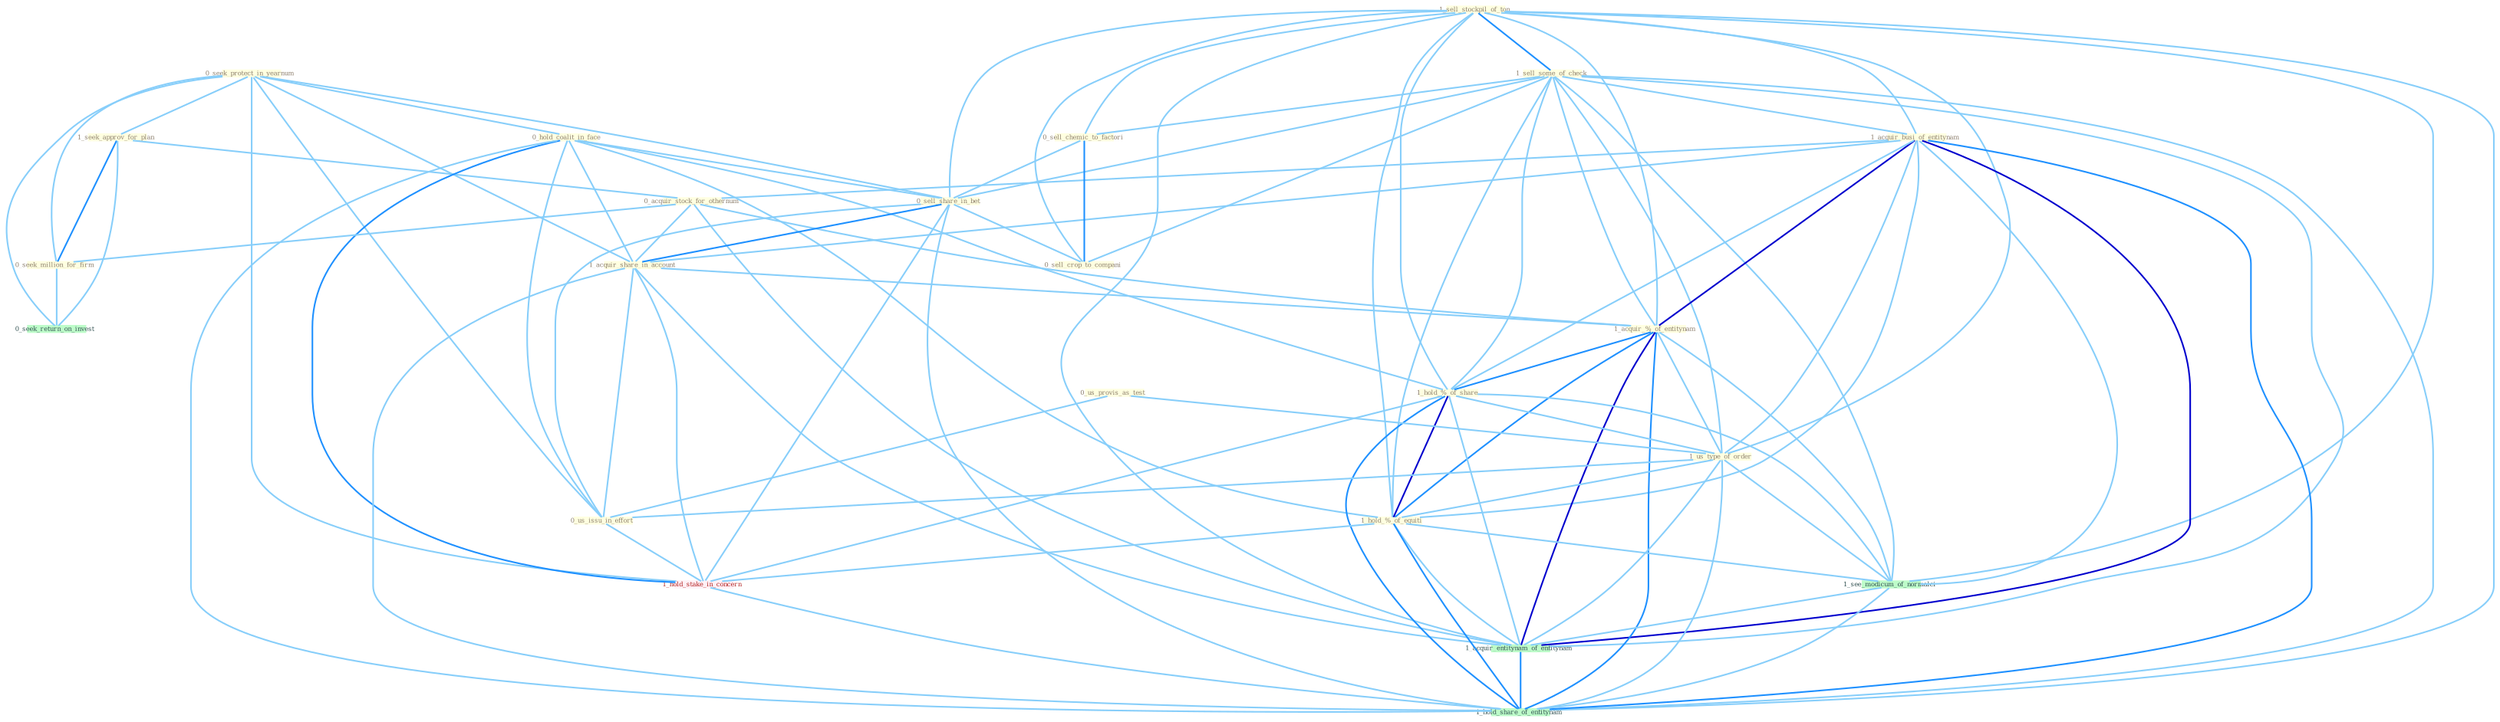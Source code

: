 Graph G{ 
    node
    [shape=polygon,style=filled,width=.5,height=.06,color="#BDFCC9",fixedsize=true,fontsize=4,
    fontcolor="#2f4f4f"];
    {node
    [color="#ffffe0", fontcolor="#8b7d6b"] "0_seek_protect_in_yearnum " "1_sell_stockpil_of_ton " "1_seek_approv_for_plan " "1_sell_some_of_check " "1_acquir_busi_of_entitynam " "0_sell_chemic_to_factori " "0_hold_coalit_in_face " "0_acquir_stock_for_othernum " "0_seek_million_for_firm " "0_sell_share_in_bet " "1_acquir_share_in_account " "1_acquir_%_of_entitynam " "0_sell_crop_to_compani " "1_hold_%_of_share " "0_us_provis_as_test " "1_us_type_of_order " "1_hold_%_of_equiti " "0_us_issu_in_effort "}
{node [color="#fff0f5", fontcolor="#b22222"] "1_hold_stake_in_concern "}
edge [color="#B0E2FF"];

	"0_seek_protect_in_yearnum " -- "1_seek_approv_for_plan " [w="1", color="#87cefa" ];
	"0_seek_protect_in_yearnum " -- "0_hold_coalit_in_face " [w="1", color="#87cefa" ];
	"0_seek_protect_in_yearnum " -- "0_seek_million_for_firm " [w="1", color="#87cefa" ];
	"0_seek_protect_in_yearnum " -- "0_sell_share_in_bet " [w="1", color="#87cefa" ];
	"0_seek_protect_in_yearnum " -- "1_acquir_share_in_account " [w="1", color="#87cefa" ];
	"0_seek_protect_in_yearnum " -- "0_us_issu_in_effort " [w="1", color="#87cefa" ];
	"0_seek_protect_in_yearnum " -- "1_hold_stake_in_concern " [w="1", color="#87cefa" ];
	"0_seek_protect_in_yearnum " -- "0_seek_return_on_invest " [w="1", color="#87cefa" ];
	"1_sell_stockpil_of_ton " -- "1_sell_some_of_check " [w="2", color="#1e90ff" , len=0.8];
	"1_sell_stockpil_of_ton " -- "1_acquir_busi_of_entitynam " [w="1", color="#87cefa" ];
	"1_sell_stockpil_of_ton " -- "0_sell_chemic_to_factori " [w="1", color="#87cefa" ];
	"1_sell_stockpil_of_ton " -- "0_sell_share_in_bet " [w="1", color="#87cefa" ];
	"1_sell_stockpil_of_ton " -- "1_acquir_%_of_entitynam " [w="1", color="#87cefa" ];
	"1_sell_stockpil_of_ton " -- "0_sell_crop_to_compani " [w="1", color="#87cefa" ];
	"1_sell_stockpil_of_ton " -- "1_hold_%_of_share " [w="1", color="#87cefa" ];
	"1_sell_stockpil_of_ton " -- "1_us_type_of_order " [w="1", color="#87cefa" ];
	"1_sell_stockpil_of_ton " -- "1_hold_%_of_equiti " [w="1", color="#87cefa" ];
	"1_sell_stockpil_of_ton " -- "1_see_modicum_of_normalci " [w="1", color="#87cefa" ];
	"1_sell_stockpil_of_ton " -- "1_acquir_entitynam_of_entitynam " [w="1", color="#87cefa" ];
	"1_sell_stockpil_of_ton " -- "1_hold_share_of_entitynam " [w="1", color="#87cefa" ];
	"1_seek_approv_for_plan " -- "0_acquir_stock_for_othernum " [w="1", color="#87cefa" ];
	"1_seek_approv_for_plan " -- "0_seek_million_for_firm " [w="2", color="#1e90ff" , len=0.8];
	"1_seek_approv_for_plan " -- "0_seek_return_on_invest " [w="1", color="#87cefa" ];
	"1_sell_some_of_check " -- "1_acquir_busi_of_entitynam " [w="1", color="#87cefa" ];
	"1_sell_some_of_check " -- "0_sell_chemic_to_factori " [w="1", color="#87cefa" ];
	"1_sell_some_of_check " -- "0_sell_share_in_bet " [w="1", color="#87cefa" ];
	"1_sell_some_of_check " -- "1_acquir_%_of_entitynam " [w="1", color="#87cefa" ];
	"1_sell_some_of_check " -- "0_sell_crop_to_compani " [w="1", color="#87cefa" ];
	"1_sell_some_of_check " -- "1_hold_%_of_share " [w="1", color="#87cefa" ];
	"1_sell_some_of_check " -- "1_us_type_of_order " [w="1", color="#87cefa" ];
	"1_sell_some_of_check " -- "1_hold_%_of_equiti " [w="1", color="#87cefa" ];
	"1_sell_some_of_check " -- "1_see_modicum_of_normalci " [w="1", color="#87cefa" ];
	"1_sell_some_of_check " -- "1_acquir_entitynam_of_entitynam " [w="1", color="#87cefa" ];
	"1_sell_some_of_check " -- "1_hold_share_of_entitynam " [w="1", color="#87cefa" ];
	"1_acquir_busi_of_entitynam " -- "0_acquir_stock_for_othernum " [w="1", color="#87cefa" ];
	"1_acquir_busi_of_entitynam " -- "1_acquir_share_in_account " [w="1", color="#87cefa" ];
	"1_acquir_busi_of_entitynam " -- "1_acquir_%_of_entitynam " [w="3", color="#0000cd" , len=0.6];
	"1_acquir_busi_of_entitynam " -- "1_hold_%_of_share " [w="1", color="#87cefa" ];
	"1_acquir_busi_of_entitynam " -- "1_us_type_of_order " [w="1", color="#87cefa" ];
	"1_acquir_busi_of_entitynam " -- "1_hold_%_of_equiti " [w="1", color="#87cefa" ];
	"1_acquir_busi_of_entitynam " -- "1_see_modicum_of_normalci " [w="1", color="#87cefa" ];
	"1_acquir_busi_of_entitynam " -- "1_acquir_entitynam_of_entitynam " [w="3", color="#0000cd" , len=0.6];
	"1_acquir_busi_of_entitynam " -- "1_hold_share_of_entitynam " [w="2", color="#1e90ff" , len=0.8];
	"0_sell_chemic_to_factori " -- "0_sell_share_in_bet " [w="1", color="#87cefa" ];
	"0_sell_chemic_to_factori " -- "0_sell_crop_to_compani " [w="2", color="#1e90ff" , len=0.8];
	"0_hold_coalit_in_face " -- "0_sell_share_in_bet " [w="1", color="#87cefa" ];
	"0_hold_coalit_in_face " -- "1_acquir_share_in_account " [w="1", color="#87cefa" ];
	"0_hold_coalit_in_face " -- "1_hold_%_of_share " [w="1", color="#87cefa" ];
	"0_hold_coalit_in_face " -- "1_hold_%_of_equiti " [w="1", color="#87cefa" ];
	"0_hold_coalit_in_face " -- "0_us_issu_in_effort " [w="1", color="#87cefa" ];
	"0_hold_coalit_in_face " -- "1_hold_stake_in_concern " [w="2", color="#1e90ff" , len=0.8];
	"0_hold_coalit_in_face " -- "1_hold_share_of_entitynam " [w="1", color="#87cefa" ];
	"0_acquir_stock_for_othernum " -- "0_seek_million_for_firm " [w="1", color="#87cefa" ];
	"0_acquir_stock_for_othernum " -- "1_acquir_share_in_account " [w="1", color="#87cefa" ];
	"0_acquir_stock_for_othernum " -- "1_acquir_%_of_entitynam " [w="1", color="#87cefa" ];
	"0_acquir_stock_for_othernum " -- "1_acquir_entitynam_of_entitynam " [w="1", color="#87cefa" ];
	"0_seek_million_for_firm " -- "0_seek_return_on_invest " [w="1", color="#87cefa" ];
	"0_sell_share_in_bet " -- "1_acquir_share_in_account " [w="2", color="#1e90ff" , len=0.8];
	"0_sell_share_in_bet " -- "0_sell_crop_to_compani " [w="1", color="#87cefa" ];
	"0_sell_share_in_bet " -- "0_us_issu_in_effort " [w="1", color="#87cefa" ];
	"0_sell_share_in_bet " -- "1_hold_stake_in_concern " [w="1", color="#87cefa" ];
	"0_sell_share_in_bet " -- "1_hold_share_of_entitynam " [w="1", color="#87cefa" ];
	"1_acquir_share_in_account " -- "1_acquir_%_of_entitynam " [w="1", color="#87cefa" ];
	"1_acquir_share_in_account " -- "0_us_issu_in_effort " [w="1", color="#87cefa" ];
	"1_acquir_share_in_account " -- "1_hold_stake_in_concern " [w="1", color="#87cefa" ];
	"1_acquir_share_in_account " -- "1_acquir_entitynam_of_entitynam " [w="1", color="#87cefa" ];
	"1_acquir_share_in_account " -- "1_hold_share_of_entitynam " [w="1", color="#87cefa" ];
	"1_acquir_%_of_entitynam " -- "1_hold_%_of_share " [w="2", color="#1e90ff" , len=0.8];
	"1_acquir_%_of_entitynam " -- "1_us_type_of_order " [w="1", color="#87cefa" ];
	"1_acquir_%_of_entitynam " -- "1_hold_%_of_equiti " [w="2", color="#1e90ff" , len=0.8];
	"1_acquir_%_of_entitynam " -- "1_see_modicum_of_normalci " [w="1", color="#87cefa" ];
	"1_acquir_%_of_entitynam " -- "1_acquir_entitynam_of_entitynam " [w="3", color="#0000cd" , len=0.6];
	"1_acquir_%_of_entitynam " -- "1_hold_share_of_entitynam " [w="2", color="#1e90ff" , len=0.8];
	"1_hold_%_of_share " -- "1_us_type_of_order " [w="1", color="#87cefa" ];
	"1_hold_%_of_share " -- "1_hold_%_of_equiti " [w="3", color="#0000cd" , len=0.6];
	"1_hold_%_of_share " -- "1_hold_stake_in_concern " [w="1", color="#87cefa" ];
	"1_hold_%_of_share " -- "1_see_modicum_of_normalci " [w="1", color="#87cefa" ];
	"1_hold_%_of_share " -- "1_acquir_entitynam_of_entitynam " [w="1", color="#87cefa" ];
	"1_hold_%_of_share " -- "1_hold_share_of_entitynam " [w="2", color="#1e90ff" , len=0.8];
	"0_us_provis_as_test " -- "1_us_type_of_order " [w="1", color="#87cefa" ];
	"0_us_provis_as_test " -- "0_us_issu_in_effort " [w="1", color="#87cefa" ];
	"1_us_type_of_order " -- "1_hold_%_of_equiti " [w="1", color="#87cefa" ];
	"1_us_type_of_order " -- "0_us_issu_in_effort " [w="1", color="#87cefa" ];
	"1_us_type_of_order " -- "1_see_modicum_of_normalci " [w="1", color="#87cefa" ];
	"1_us_type_of_order " -- "1_acquir_entitynam_of_entitynam " [w="1", color="#87cefa" ];
	"1_us_type_of_order " -- "1_hold_share_of_entitynam " [w="1", color="#87cefa" ];
	"1_hold_%_of_equiti " -- "1_hold_stake_in_concern " [w="1", color="#87cefa" ];
	"1_hold_%_of_equiti " -- "1_see_modicum_of_normalci " [w="1", color="#87cefa" ];
	"1_hold_%_of_equiti " -- "1_acquir_entitynam_of_entitynam " [w="1", color="#87cefa" ];
	"1_hold_%_of_equiti " -- "1_hold_share_of_entitynam " [w="2", color="#1e90ff" , len=0.8];
	"0_us_issu_in_effort " -- "1_hold_stake_in_concern " [w="1", color="#87cefa" ];
	"1_hold_stake_in_concern " -- "1_hold_share_of_entitynam " [w="1", color="#87cefa" ];
	"1_see_modicum_of_normalci " -- "1_acquir_entitynam_of_entitynam " [w="1", color="#87cefa" ];
	"1_see_modicum_of_normalci " -- "1_hold_share_of_entitynam " [w="1", color="#87cefa" ];
	"1_acquir_entitynam_of_entitynam " -- "1_hold_share_of_entitynam " [w="2", color="#1e90ff" , len=0.8];
}